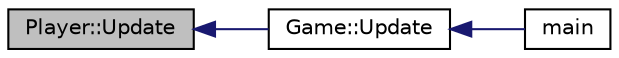digraph "Player::Update"
{
  edge [fontname="Helvetica",fontsize="10",labelfontname="Helvetica",labelfontsize="10"];
  node [fontname="Helvetica",fontsize="10",shape=record];
  rankdir="LR";
  Node36 [label="Player::Update",height=0.2,width=0.4,color="black", fillcolor="grey75", style="filled", fontcolor="black"];
  Node36 -> Node37 [dir="back",color="midnightblue",fontsize="10",style="solid",fontname="Helvetica"];
  Node37 [label="Game::Update",height=0.2,width=0.4,color="black", fillcolor="white", style="filled",URL="$class_game.html#a1c5373c68261c54aff03e6abe40fee52"];
  Node37 -> Node38 [dir="back",color="midnightblue",fontsize="10",style="solid",fontname="Helvetica"];
  Node38 [label="main",height=0.2,width=0.4,color="black", fillcolor="white", style="filled",URL="$main_8cpp.html#a0ddf1224851353fc92bfbff6f499fa97"];
}
